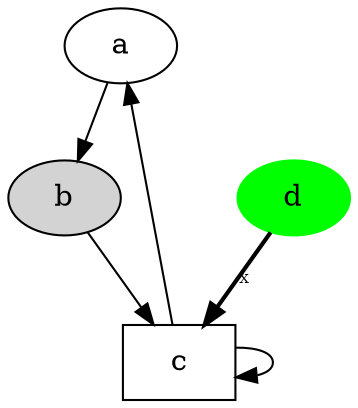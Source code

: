digraph example {
  size = "11,7.5"

  a [label = "a"]
  b [label = "b" style = filled]
  c [label = "c" shape = box]
  d [label = "d" color = green style = filled]

  a -> b
  b -> c
  c -> c
  c -> a

  d -> c [label = "X" fontsize = 6 style = bold]
}
